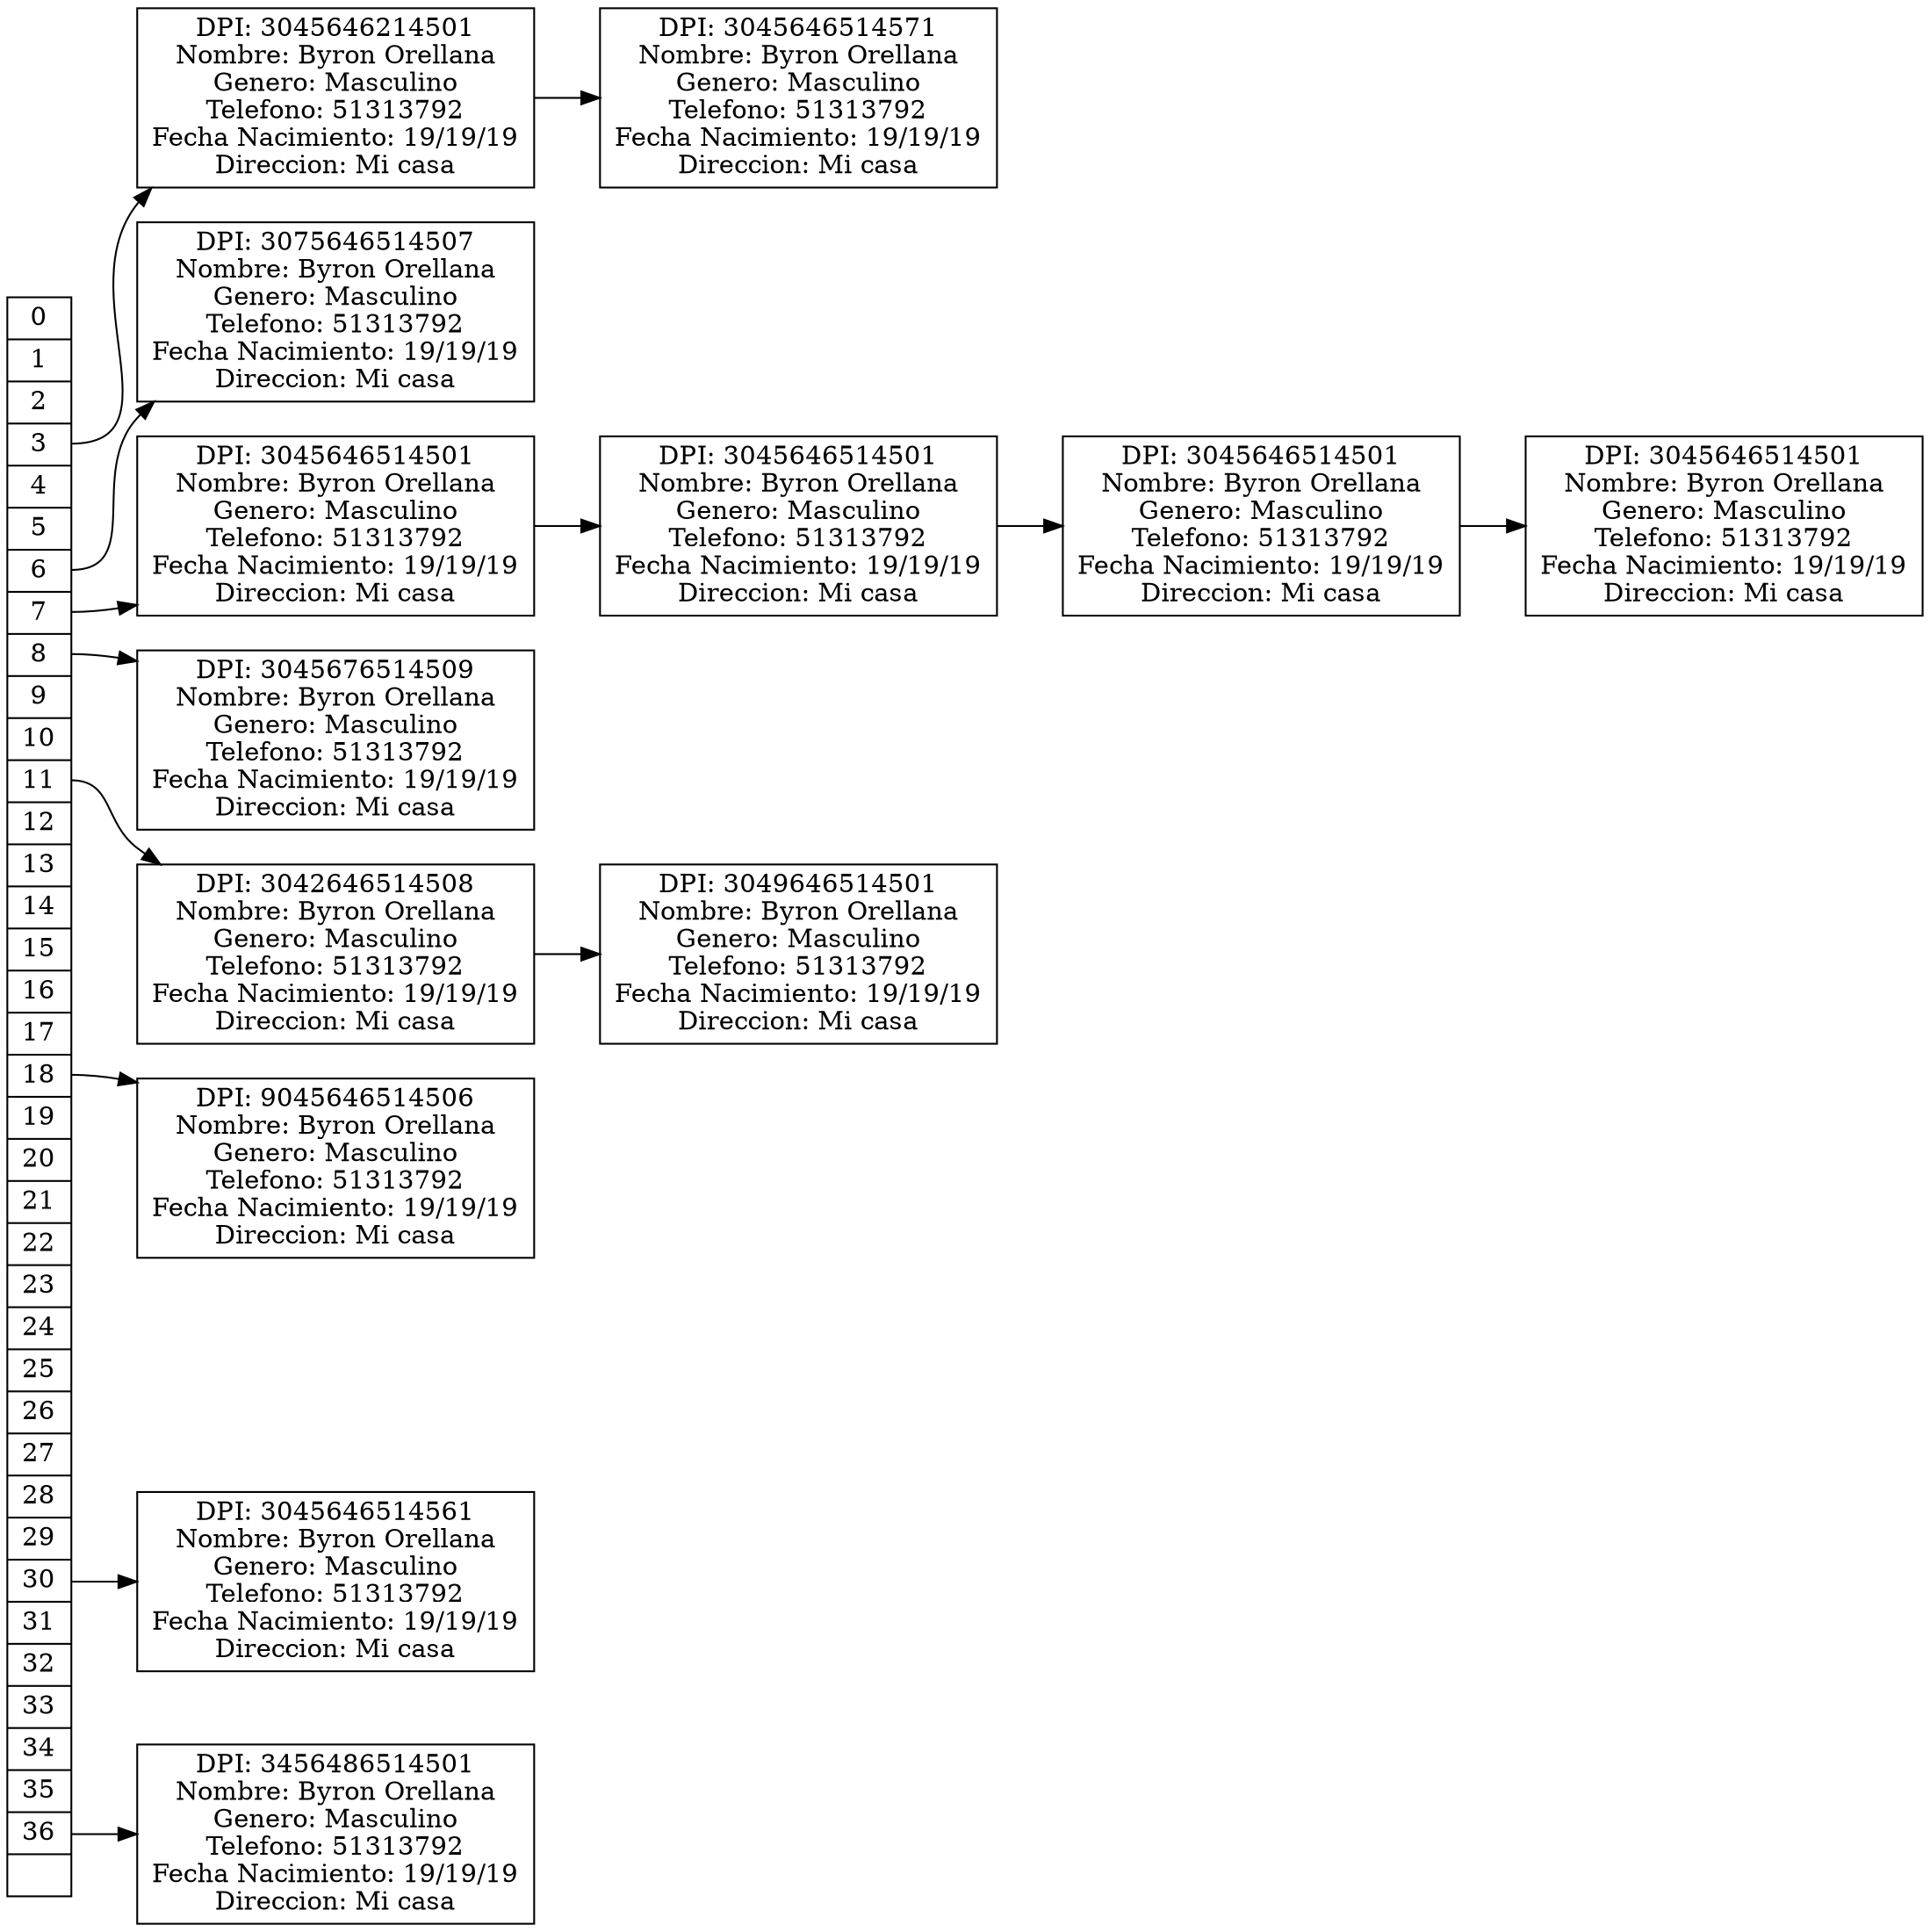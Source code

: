 digraph Hash{
 rankdir=LR
node[shape=record,width= 0.1, height= 0.1];
Nodo366712642[label= "<P0>0|<P1>1|<P2>2|<P3>3|<P4>4|<P5>5|<P6>6|<P7>7|<P8>8|<P9>9|<P10>10|<P11>11|<P12>12|<P13>13|<P14>14|<P15>15|<P16>16|<P17>17|<P18>18|<P19>19|<P20>20|<P21>21|<P22>22|<P23>23|<P24>24|<P25>25|<P26>26|<P27>27|<P28>28|<P29>29|<P30>30|<P31>31|<P32>32|<P33>33|<P34>34|<P35>35|<P36>36|<P37>"];
Nodo1829164700[label=" DPI: 3045646214501\nNombre: Byron Orellana\nGenero: Masculino\nTelefono: 51313792\nFecha Nacimiento: 19/19/19\nDireccion: Mi casa"];
Nodo1829164700 -> Nodo2018699554
Nodo2018699554[label=" DPI: 3045646514571\nNombre: Byron Orellana\nGenero: Masculino\nTelefono: 51313792\nFecha Nacimiento: 19/19/19\nDireccion: Mi casa"];
Nodo366712642:P3 -> Nodo1829164700
Nodo1311053135[label=" DPI: 3075646514507\nNombre: Byron Orellana\nGenero: Masculino\nTelefono: 51313792\nFecha Nacimiento: 19/19/19\nDireccion: Mi casa"];
Nodo366712642:P6 -> Nodo1311053135
Nodo118352462[label=" DPI: 3045646514501\nNombre: Byron Orellana\nGenero: Masculino\nTelefono: 51313792\nFecha Nacimiento: 19/19/19\nDireccion: Mi casa"];
Nodo118352462 -> Nodo1550089733
Nodo1550089733[label=" DPI: 3045646514501\nNombre: Byron Orellana\nGenero: Masculino\nTelefono: 51313792\nFecha Nacimiento: 19/19/19\nDireccion: Mi casa"];
Nodo1550089733 -> Nodo865113938
Nodo865113938[label=" DPI: 3045646514501\nNombre: Byron Orellana\nGenero: Masculino\nTelefono: 51313792\nFecha Nacimiento: 19/19/19\nDireccion: Mi casa"];
Nodo865113938 -> Nodo1442407170
Nodo1442407170[label=" DPI: 3045646514501\nNombre: Byron Orellana\nGenero: Masculino\nTelefono: 51313792\nFecha Nacimiento: 19/19/19\nDireccion: Mi casa"];
Nodo366712642:P7 -> Nodo118352462
Nodo1028566121[label=" DPI: 3045676514509\nNombre: Byron Orellana\nGenero: Masculino\nTelefono: 51313792\nFecha Nacimiento: 19/19/19\nDireccion: Mi casa"];
Nodo366712642:P8 -> Nodo1028566121
Nodo1118140819[label=" DPI: 3042646514508\nNombre: Byron Orellana\nGenero: Masculino\nTelefono: 51313792\nFecha Nacimiento: 19/19/19\nDireccion: Mi casa"];
Nodo1118140819 -> Nodo1975012498
Nodo1975012498[label=" DPI: 3049646514501\nNombre: Byron Orellana\nGenero: Masculino\nTelefono: 51313792\nFecha Nacimiento: 19/19/19\nDireccion: Mi casa"];
Nodo366712642:P11 -> Nodo1118140819
Nodo1808253012[label=" DPI: 9045646514506\nNombre: Byron Orellana\nGenero: Masculino\nTelefono: 51313792\nFecha Nacimiento: 19/19/19\nDireccion: Mi casa"];
Nodo366712642:P18 -> Nodo1808253012
Nodo589431969[label=" DPI: 3045646514561\nNombre: Byron Orellana\nGenero: Masculino\nTelefono: 51313792\nFecha Nacimiento: 19/19/19\nDireccion: Mi casa"];
Nodo366712642:P30 -> Nodo589431969
Nodo1252169911[label=" DPI: 3456486514501\nNombre: Byron Orellana\nGenero: Masculino\nTelefono: 51313792\nFecha Nacimiento: 19/19/19\nDireccion: Mi casa"];
Nodo366712642:P36 -> Nodo1252169911

}
